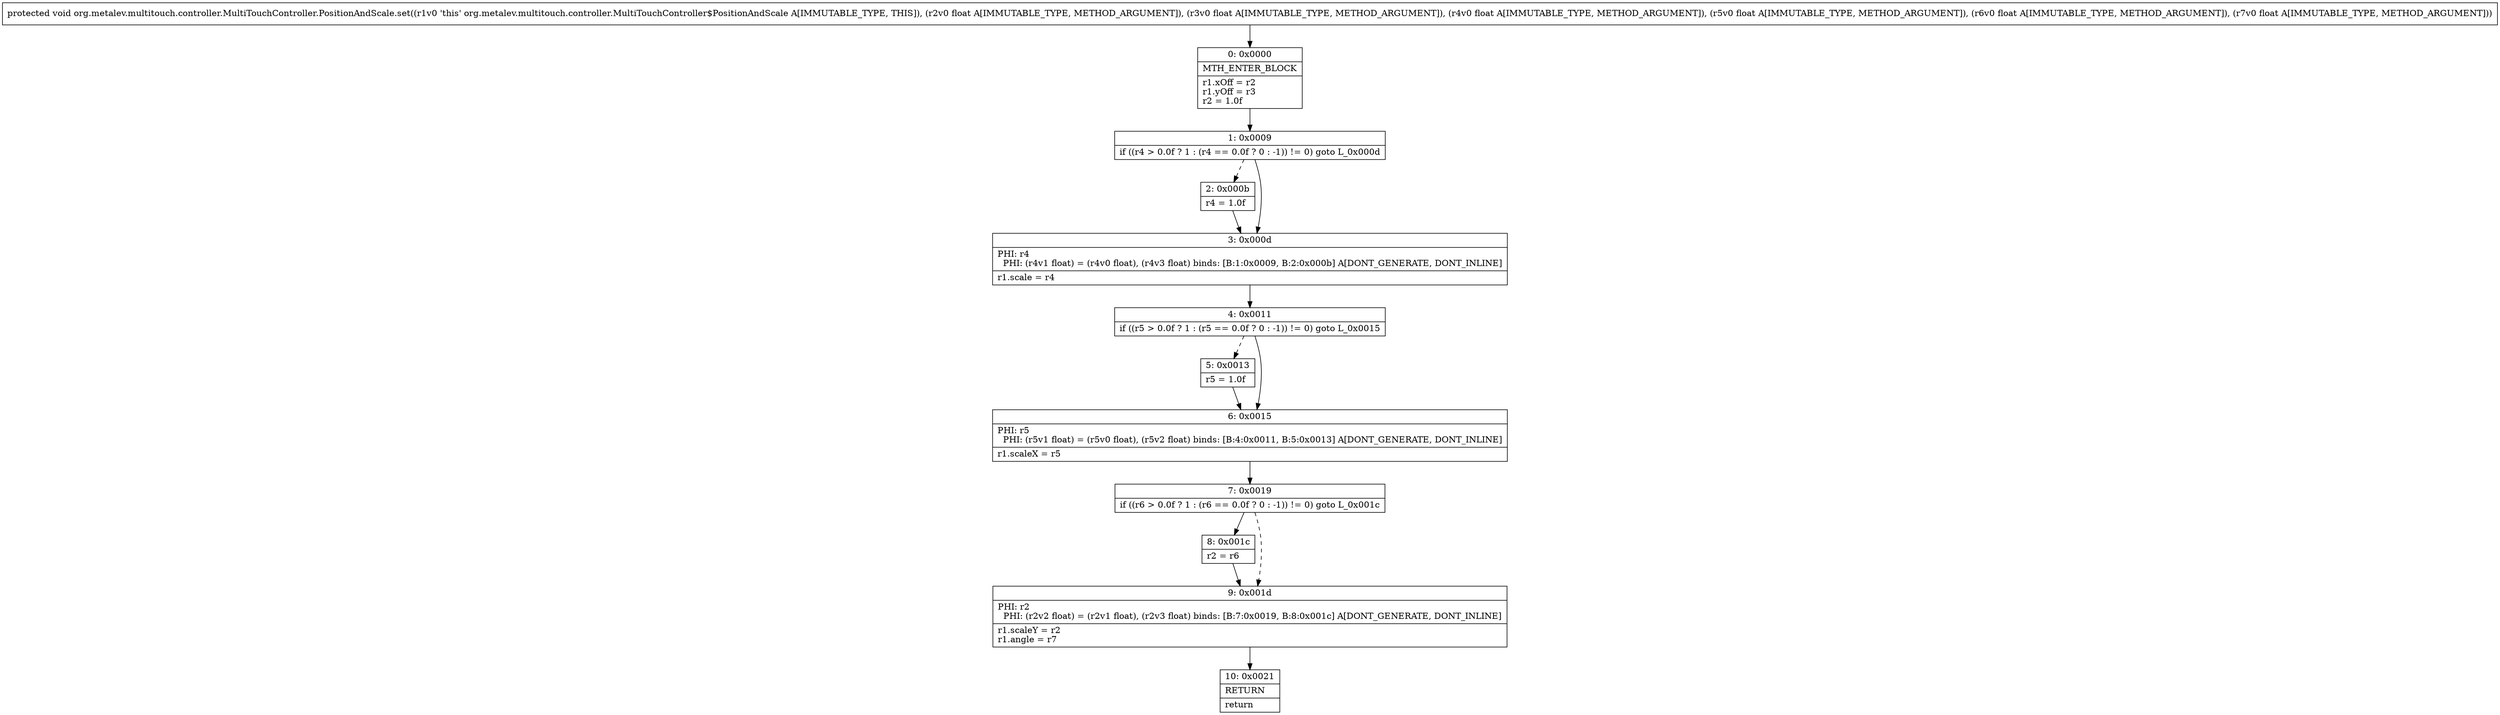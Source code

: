 digraph "CFG fororg.metalev.multitouch.controller.MultiTouchController.PositionAndScale.set(FFFFFF)V" {
Node_0 [shape=record,label="{0\:\ 0x0000|MTH_ENTER_BLOCK\l|r1.xOff = r2\lr1.yOff = r3\lr2 = 1.0f\l}"];
Node_1 [shape=record,label="{1\:\ 0x0009|if ((r4 \> 0.0f ? 1 : (r4 == 0.0f ? 0 : \-1)) != 0) goto L_0x000d\l}"];
Node_2 [shape=record,label="{2\:\ 0x000b|r4 = 1.0f\l}"];
Node_3 [shape=record,label="{3\:\ 0x000d|PHI: r4 \l  PHI: (r4v1 float) = (r4v0 float), (r4v3 float) binds: [B:1:0x0009, B:2:0x000b] A[DONT_GENERATE, DONT_INLINE]\l|r1.scale = r4\l}"];
Node_4 [shape=record,label="{4\:\ 0x0011|if ((r5 \> 0.0f ? 1 : (r5 == 0.0f ? 0 : \-1)) != 0) goto L_0x0015\l}"];
Node_5 [shape=record,label="{5\:\ 0x0013|r5 = 1.0f\l}"];
Node_6 [shape=record,label="{6\:\ 0x0015|PHI: r5 \l  PHI: (r5v1 float) = (r5v0 float), (r5v2 float) binds: [B:4:0x0011, B:5:0x0013] A[DONT_GENERATE, DONT_INLINE]\l|r1.scaleX = r5\l}"];
Node_7 [shape=record,label="{7\:\ 0x0019|if ((r6 \> 0.0f ? 1 : (r6 == 0.0f ? 0 : \-1)) != 0) goto L_0x001c\l}"];
Node_8 [shape=record,label="{8\:\ 0x001c|r2 = r6\l}"];
Node_9 [shape=record,label="{9\:\ 0x001d|PHI: r2 \l  PHI: (r2v2 float) = (r2v1 float), (r2v3 float) binds: [B:7:0x0019, B:8:0x001c] A[DONT_GENERATE, DONT_INLINE]\l|r1.scaleY = r2\lr1.angle = r7\l}"];
Node_10 [shape=record,label="{10\:\ 0x0021|RETURN\l|return\l}"];
MethodNode[shape=record,label="{protected void org.metalev.multitouch.controller.MultiTouchController.PositionAndScale.set((r1v0 'this' org.metalev.multitouch.controller.MultiTouchController$PositionAndScale A[IMMUTABLE_TYPE, THIS]), (r2v0 float A[IMMUTABLE_TYPE, METHOD_ARGUMENT]), (r3v0 float A[IMMUTABLE_TYPE, METHOD_ARGUMENT]), (r4v0 float A[IMMUTABLE_TYPE, METHOD_ARGUMENT]), (r5v0 float A[IMMUTABLE_TYPE, METHOD_ARGUMENT]), (r6v0 float A[IMMUTABLE_TYPE, METHOD_ARGUMENT]), (r7v0 float A[IMMUTABLE_TYPE, METHOD_ARGUMENT])) }"];
MethodNode -> Node_0;
Node_0 -> Node_1;
Node_1 -> Node_2[style=dashed];
Node_1 -> Node_3;
Node_2 -> Node_3;
Node_3 -> Node_4;
Node_4 -> Node_5[style=dashed];
Node_4 -> Node_6;
Node_5 -> Node_6;
Node_6 -> Node_7;
Node_7 -> Node_8;
Node_7 -> Node_9[style=dashed];
Node_8 -> Node_9;
Node_9 -> Node_10;
}


